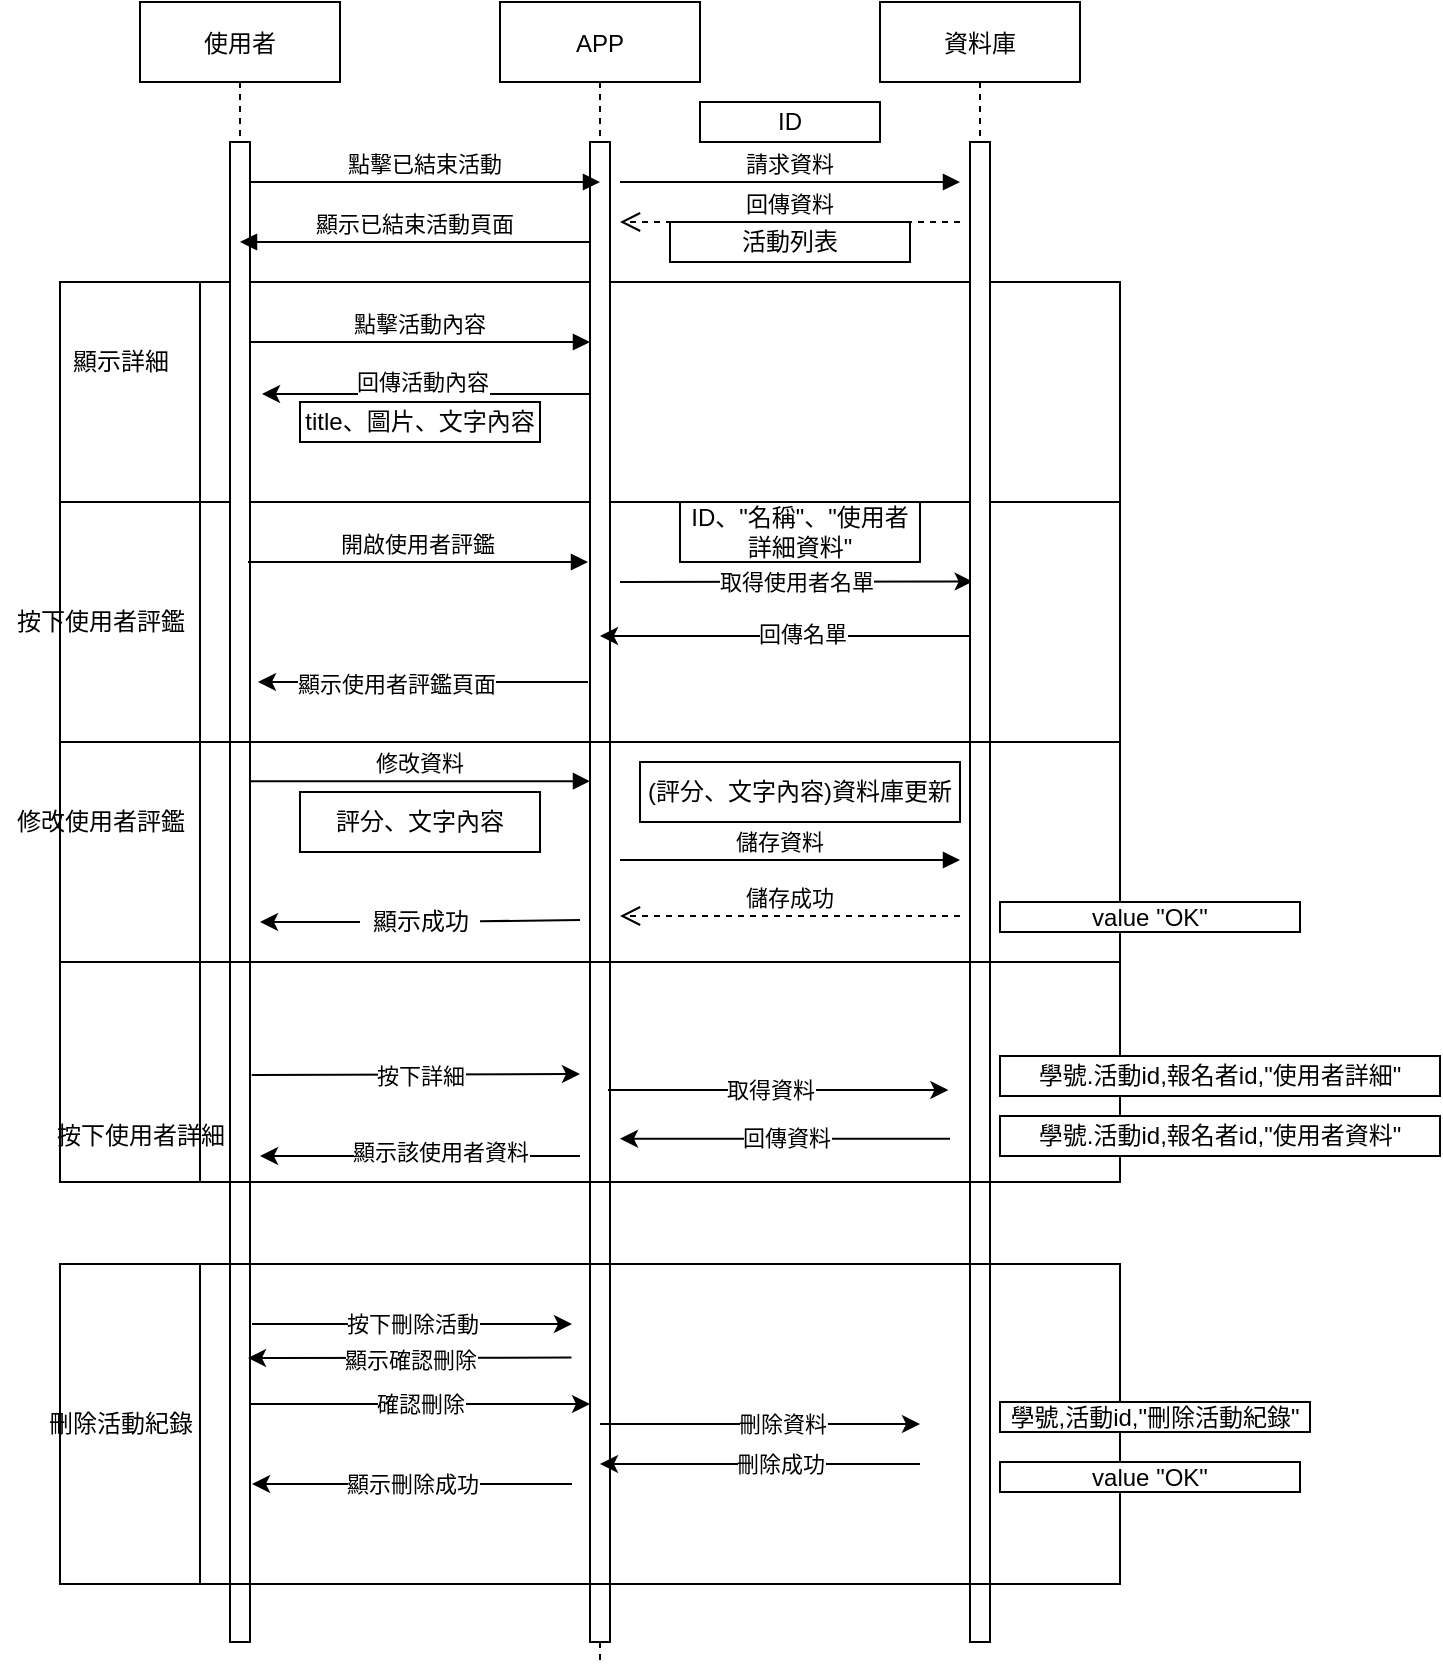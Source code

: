 <mxfile version="15.2.7" type="device"><diagram id="kgpKYQtTHZ0yAKxKKP6v" name="Page-1"><mxGraphModel dx="853" dy="493" grid="1" gridSize="10" guides="1" tooltips="1" connect="1" arrows="1" fold="1" page="1" pageScale="1" pageWidth="850" pageHeight="1100" math="0" shadow="0"><root><mxCell id="0"/><mxCell id="1" parent="0"/><mxCell id="3nuBFxr9cyL0pnOWT2aG-1" value="使用者" style="shape=umlLifeline;perimeter=lifelinePerimeter;container=1;collapsible=0;recursiveResize=0;rounded=0;shadow=0;strokeWidth=1;" parent="1" vertex="1"><mxGeometry x="120" y="80" width="100" height="820" as="geometry"/></mxCell><mxCell id="zYrWB_m_0hyd09ewHER0-5" value="" style="shape=internalStorage;whiteSpace=wrap;html=1;backgroundOutline=1;dx=70;dy=110;" parent="3nuBFxr9cyL0pnOWT2aG-1" vertex="1"><mxGeometry x="-40" y="140" width="530" height="230" as="geometry"/></mxCell><mxCell id="3nuBFxr9cyL0pnOWT2aG-2" value="" style="points=[];perimeter=orthogonalPerimeter;rounded=0;shadow=0;strokeWidth=1;" parent="3nuBFxr9cyL0pnOWT2aG-1" vertex="1"><mxGeometry x="45" y="70" width="10" height="750" as="geometry"/></mxCell><mxCell id="zYrWB_m_0hyd09ewHER0-6" value="點擊活動內容" style="verticalAlign=bottom;endArrow=block;entryX=0;entryY=0;shadow=0;strokeWidth=1;" parent="3nuBFxr9cyL0pnOWT2aG-1" edge="1"><mxGeometry relative="1" as="geometry"><mxPoint x="55" y="170.0" as="sourcePoint"/><mxPoint x="225" y="170.0" as="targetPoint"/></mxGeometry></mxCell><mxCell id="zYrWB_m_0hyd09ewHER0-7" value="" style="endArrow=classic;html=1;" parent="3nuBFxr9cyL0pnOWT2aG-1" edge="1"><mxGeometry width="50" height="50" relative="1" as="geometry"><mxPoint x="226" y="196" as="sourcePoint"/><mxPoint x="61" y="196" as="targetPoint"/></mxGeometry></mxCell><mxCell id="zYrWB_m_0hyd09ewHER0-8" value="回傳活動內容" style="edgeLabel;html=1;align=center;verticalAlign=middle;resizable=0;points=[];" parent="zYrWB_m_0hyd09ewHER0-7" vertex="1" connectable="0"><mxGeometry x="0.167" y="1" relative="1" as="geometry"><mxPoint x="11" y="-7" as="offset"/></mxGeometry></mxCell><mxCell id="zYrWB_m_0hyd09ewHER0-28" value="" style="endArrow=classic;html=1;" parent="3nuBFxr9cyL0pnOWT2aG-1" edge="1"><mxGeometry width="50" height="50" relative="1" as="geometry"><mxPoint x="224" y="340" as="sourcePoint"/><mxPoint x="59" y="340" as="targetPoint"/></mxGeometry></mxCell><mxCell id="zYrWB_m_0hyd09ewHER0-29" value="顯示使用者評鑑頁面" style="edgeLabel;html=1;align=center;verticalAlign=middle;resizable=0;points=[];" parent="zYrWB_m_0hyd09ewHER0-28" vertex="1" connectable="0"><mxGeometry x="0.167" y="1" relative="1" as="geometry"><mxPoint as="offset"/></mxGeometry></mxCell><mxCell id="sXfBiNkcq79MP4AAwx0y-1" value="" style="endArrow=classic;html=1;entryX=0.133;entryY=0.293;entryDx=0;entryDy=0;entryPerimeter=0;" parent="3nuBFxr9cyL0pnOWT2aG-1" target="zYrWB_m_0hyd09ewHER0-2" edge="1"><mxGeometry relative="1" as="geometry"><mxPoint x="240" y="290" as="sourcePoint"/><mxPoint x="400" y="290" as="targetPoint"/><Array as="points"/></mxGeometry></mxCell><mxCell id="sXfBiNkcq79MP4AAwx0y-2" value="取得使用者名單" style="edgeLabel;resizable=0;html=1;align=center;verticalAlign=middle;" parent="sXfBiNkcq79MP4AAwx0y-1" connectable="0" vertex="1"><mxGeometry relative="1" as="geometry"/></mxCell><mxCell id="B88hsLzBSqhSIVvXbeAU-3" value="title、圖片、文字內容" style="rounded=0;whiteSpace=wrap;html=1;" parent="3nuBFxr9cyL0pnOWT2aG-1" vertex="1"><mxGeometry x="80" y="200" width="120" height="20" as="geometry"/></mxCell><mxCell id="3nuBFxr9cyL0pnOWT2aG-5" value="APP" style="shape=umlLifeline;perimeter=lifelinePerimeter;container=1;collapsible=0;recursiveResize=0;rounded=0;shadow=0;strokeWidth=1;" parent="1" vertex="1"><mxGeometry x="300" y="80" width="100" height="830" as="geometry"/></mxCell><mxCell id="3nuBFxr9cyL0pnOWT2aG-6" value="" style="points=[];perimeter=orthogonalPerimeter;rounded=0;shadow=0;strokeWidth=1;" parent="3nuBFxr9cyL0pnOWT2aG-5" vertex="1"><mxGeometry x="45" y="70" width="10" height="750" as="geometry"/></mxCell><mxCell id="3nuBFxr9cyL0pnOWT2aG-8" value="點擊已結束活動" style="verticalAlign=bottom;endArrow=block;shadow=0;strokeWidth=1;" parent="1" source="3nuBFxr9cyL0pnOWT2aG-2" edge="1"><mxGeometry relative="1" as="geometry"><mxPoint x="275" y="160" as="sourcePoint"/><mxPoint x="350" y="170" as="targetPoint"/><Array as="points"><mxPoint x="340" y="170"/></Array></mxGeometry></mxCell><mxCell id="3nuBFxr9cyL0pnOWT2aG-9" value="顯示已結束活動頁面" style="verticalAlign=bottom;endArrow=block;shadow=0;strokeWidth=1;" parent="1" source="3nuBFxr9cyL0pnOWT2aG-6" edge="1"><mxGeometry relative="1" as="geometry"><mxPoint x="240" y="200" as="sourcePoint"/><mxPoint x="170" y="200" as="targetPoint"/></mxGeometry></mxCell><mxCell id="zYrWB_m_0hyd09ewHER0-1" value="資料庫" style="shape=umlLifeline;perimeter=lifelinePerimeter;container=1;collapsible=0;recursiveResize=0;rounded=0;shadow=0;strokeWidth=1;" parent="1" vertex="1"><mxGeometry x="490" y="80" width="100" height="820" as="geometry"/></mxCell><mxCell id="zYrWB_m_0hyd09ewHER0-2" value="" style="points=[];perimeter=orthogonalPerimeter;rounded=0;shadow=0;strokeWidth=1;" parent="zYrWB_m_0hyd09ewHER0-1" vertex="1"><mxGeometry x="45" y="70" width="10" height="750" as="geometry"/></mxCell><mxCell id="zYrWB_m_0hyd09ewHER0-3" value="請求資料" style="verticalAlign=bottom;endArrow=block;entryX=0;entryY=0;shadow=0;strokeWidth=1;" parent="1" edge="1"><mxGeometry relative="1" as="geometry"><mxPoint x="360" y="170.0" as="sourcePoint"/><mxPoint x="530" y="170.0" as="targetPoint"/></mxGeometry></mxCell><mxCell id="zYrWB_m_0hyd09ewHER0-4" value="回傳資料" style="verticalAlign=bottom;endArrow=open;dashed=1;endSize=8;exitX=0;exitY=0.95;shadow=0;strokeWidth=1;" parent="1" edge="1"><mxGeometry relative="1" as="geometry"><mxPoint x="360" y="190.0" as="targetPoint"/><mxPoint x="530" y="190.0" as="sourcePoint"/></mxGeometry></mxCell><mxCell id="zYrWB_m_0hyd09ewHER0-9" value="顯示詳細" style="text;html=1;resizable=0;autosize=1;align=center;verticalAlign=middle;points=[];fillColor=none;strokeColor=none;rounded=0;" parent="1" vertex="1"><mxGeometry x="80" y="250" width="60" height="20" as="geometry"/></mxCell><mxCell id="zYrWB_m_0hyd09ewHER0-10" value="按下使用者評鑑" style="text;html=1;resizable=0;autosize=1;align=center;verticalAlign=middle;points=[];fillColor=none;strokeColor=none;rounded=0;" parent="1" vertex="1"><mxGeometry x="50" y="380" width="100" height="20" as="geometry"/></mxCell><mxCell id="zYrWB_m_0hyd09ewHER0-13" value="" style="swimlane;horizontal=0;startSize=70;" parent="1" vertex="1"><mxGeometry x="80" y="711" width="530" height="160" as="geometry"/></mxCell><mxCell id="zYrWB_m_0hyd09ewHER0-14" value="刪除活動紀錄" style="text;html=1;resizable=0;autosize=1;align=center;verticalAlign=middle;points=[];fillColor=none;strokeColor=none;rounded=0;" parent="zYrWB_m_0hyd09ewHER0-13" vertex="1"><mxGeometry x="-15" y="70" width="90" height="20" as="geometry"/></mxCell><mxCell id="zYrWB_m_0hyd09ewHER0-15" value="" style="endArrow=classic;html=1;" parent="1" edge="1"><mxGeometry width="50" height="50" relative="1" as="geometry"><mxPoint x="176" y="741" as="sourcePoint"/><mxPoint x="336" y="741" as="targetPoint"/></mxGeometry></mxCell><mxCell id="zYrWB_m_0hyd09ewHER0-16" value="按下刪除活動" style="edgeLabel;html=1;align=center;verticalAlign=middle;resizable=0;points=[];" parent="zYrWB_m_0hyd09ewHER0-15" vertex="1" connectable="0"><mxGeometry x="0.215" y="2" relative="1" as="geometry"><mxPoint x="-17" y="2" as="offset"/></mxGeometry></mxCell><mxCell id="zYrWB_m_0hyd09ewHER0-17" value="" style="endArrow=classic;html=1;" parent="1" edge="1"><mxGeometry width="50" height="50" relative="1" as="geometry"><mxPoint x="350" y="791" as="sourcePoint"/><mxPoint x="510" y="791" as="targetPoint"/></mxGeometry></mxCell><mxCell id="zYrWB_m_0hyd09ewHER0-18" value="刪除資料" style="edgeLabel;html=1;align=center;verticalAlign=middle;resizable=0;points=[];" parent="zYrWB_m_0hyd09ewHER0-17" vertex="1" connectable="0"><mxGeometry x="0.404" y="1" relative="1" as="geometry"><mxPoint x="-22" y="1" as="offset"/></mxGeometry></mxCell><mxCell id="zYrWB_m_0hyd09ewHER0-19" value="" style="endArrow=classic;html=1;exitX=-0.328;exitY=0.564;exitDx=0;exitDy=0;exitPerimeter=0;" parent="1" edge="1"><mxGeometry width="50" height="50" relative="1" as="geometry"><mxPoint x="335.72" y="757.8" as="sourcePoint"/><mxPoint x="174" y="758" as="targetPoint"/></mxGeometry></mxCell><mxCell id="zYrWB_m_0hyd09ewHER0-20" value="顯示確認刪除" style="edgeLabel;html=1;align=center;verticalAlign=middle;resizable=0;points=[];" parent="zYrWB_m_0hyd09ewHER0-19" vertex="1" connectable="0"><mxGeometry x="-0.295" y="1" relative="1" as="geometry"><mxPoint x="-24" as="offset"/></mxGeometry></mxCell><mxCell id="zYrWB_m_0hyd09ewHER0-21" value="確認刪除" style="endArrow=classic;html=1;" parent="1" edge="1"><mxGeometry width="50" height="50" relative="1" as="geometry"><mxPoint x="175" y="781" as="sourcePoint"/><mxPoint x="345" y="781" as="targetPoint"/></mxGeometry></mxCell><mxCell id="zYrWB_m_0hyd09ewHER0-22" value="" style="endArrow=classic;html=1;" parent="1" edge="1"><mxGeometry width="50" height="50" relative="1" as="geometry"><mxPoint x="510" y="811" as="sourcePoint"/><mxPoint x="350" y="811" as="targetPoint"/></mxGeometry></mxCell><mxCell id="zYrWB_m_0hyd09ewHER0-23" value="刪除成功" style="edgeLabel;html=1;align=center;verticalAlign=middle;resizable=0;points=[];" parent="zYrWB_m_0hyd09ewHER0-22" vertex="1" connectable="0"><mxGeometry x="-0.378" y="2" relative="1" as="geometry"><mxPoint x="-20" y="-2" as="offset"/></mxGeometry></mxCell><mxCell id="zYrWB_m_0hyd09ewHER0-24" value="" style="endArrow=classic;html=1;" parent="1" edge="1"><mxGeometry width="50" height="50" relative="1" as="geometry"><mxPoint x="336" y="821" as="sourcePoint"/><mxPoint x="176" y="821" as="targetPoint"/></mxGeometry></mxCell><mxCell id="zYrWB_m_0hyd09ewHER0-25" value="顯示刪除成功" style="edgeLabel;html=1;align=center;verticalAlign=middle;resizable=0;points=[];" parent="zYrWB_m_0hyd09ewHER0-24" vertex="1" connectable="0"><mxGeometry x="-0.327" relative="1" as="geometry"><mxPoint x="-26" as="offset"/></mxGeometry></mxCell><mxCell id="zYrWB_m_0hyd09ewHER0-26" value="開啟使用者評鑑" style="verticalAlign=bottom;endArrow=block;entryX=0;entryY=0;shadow=0;strokeWidth=1;" parent="1" edge="1"><mxGeometry relative="1" as="geometry"><mxPoint x="174" y="360.0" as="sourcePoint"/><mxPoint x="344" y="360.0" as="targetPoint"/></mxGeometry></mxCell><mxCell id="zYrWB_m_0hyd09ewHER0-32" value="" style="swimlane;horizontal=0;startSize=70;" parent="1" vertex="1"><mxGeometry x="80" y="450" width="530" height="110" as="geometry"/></mxCell><mxCell id="zYrWB_m_0hyd09ewHER0-33" value="修改使用者評鑑" style="text;html=1;resizable=0;autosize=1;align=center;verticalAlign=middle;points=[];fillColor=none;strokeColor=none;rounded=0;" parent="zYrWB_m_0hyd09ewHER0-32" vertex="1"><mxGeometry x="-30" y="30" width="100" height="20" as="geometry"/></mxCell><mxCell id="zYrWB_m_0hyd09ewHER0-34" value="修改資料" style="verticalAlign=bottom;endArrow=block;entryX=0;entryY=0;shadow=0;strokeWidth=1;" parent="zYrWB_m_0hyd09ewHER0-32" edge="1"><mxGeometry relative="1" as="geometry"><mxPoint x="95" y="19.58" as="sourcePoint"/><mxPoint x="265" y="19.58" as="targetPoint"/></mxGeometry></mxCell><mxCell id="zYrWB_m_0hyd09ewHER0-35" value="儲存資料" style="verticalAlign=bottom;endArrow=block;entryX=0;entryY=0;shadow=0;strokeWidth=1;" parent="zYrWB_m_0hyd09ewHER0-32" edge="1"><mxGeometry x="-0.059" relative="1" as="geometry"><mxPoint x="280" y="59.0" as="sourcePoint"/><mxPoint x="450" y="59.0" as="targetPoint"/><mxPoint as="offset"/></mxGeometry></mxCell><mxCell id="zYrWB_m_0hyd09ewHER0-37" value="儲存成功" style="verticalAlign=bottom;endArrow=open;dashed=1;endSize=8;exitX=0;exitY=0.95;shadow=0;strokeWidth=1;" parent="zYrWB_m_0hyd09ewHER0-32" edge="1"><mxGeometry relative="1" as="geometry"><mxPoint x="280" y="87.0" as="targetPoint"/><mxPoint x="450" y="87.0" as="sourcePoint"/></mxGeometry></mxCell><mxCell id="IUPyzRG2xFUE8UGp-gKU-6" value="&lt;span style=&quot;font-family: &amp;#34;helvetica&amp;#34;&quot;&gt;評分、文字內容&lt;/span&gt;" style="rounded=0;whiteSpace=wrap;html=1;" vertex="1" parent="zYrWB_m_0hyd09ewHER0-32"><mxGeometry x="120" y="25" width="120" height="30" as="geometry"/></mxCell><mxCell id="IUPyzRG2xFUE8UGp-gKU-7" value="&lt;span style=&quot;font-family: &amp;#34;helvetica&amp;#34;&quot;&gt;(評分、文字內容)資料庫更新&lt;/span&gt;" style="rounded=0;whiteSpace=wrap;html=1;" vertex="1" parent="zYrWB_m_0hyd09ewHER0-32"><mxGeometry x="290" y="10" width="160" height="30" as="geometry"/></mxCell><mxCell id="zYrWB_m_0hyd09ewHER0-41" value="顯示成功" style="text;html=1;align=center;verticalAlign=middle;resizable=0;points=[];autosize=1;strokeColor=none;fillColor=none;rotation=0;" parent="zYrWB_m_0hyd09ewHER0-32" vertex="1"><mxGeometry x="150" y="80" width="60" height="20" as="geometry"/></mxCell><mxCell id="zYrWB_m_0hyd09ewHER0-38" value="" style="endArrow=classic;html=1;startArrow=none;" parent="1" edge="1" source="zYrWB_m_0hyd09ewHER0-41"><mxGeometry width="50" height="50" relative="1" as="geometry"><mxPoint x="345" y="552.0" as="sourcePoint"/><mxPoint x="180" y="540" as="targetPoint"/></mxGeometry></mxCell><mxCell id="zYrWB_m_0hyd09ewHER0-42" value="" style="swimlane;horizontal=0;startSize=70;" parent="1" vertex="1"><mxGeometry x="80" y="560" width="530" height="110" as="geometry"/></mxCell><mxCell id="zYrWB_m_0hyd09ewHER0-44" value="按下使用者詳細" style="text;html=1;resizable=0;autosize=1;align=center;verticalAlign=middle;points=[];fillColor=none;strokeColor=none;rounded=0;" parent="1" vertex="1"><mxGeometry x="70" y="637" width="100" height="20" as="geometry"/></mxCell><mxCell id="zYrWB_m_0hyd09ewHER0-45" value="" style="endArrow=classic;html=1;exitX=1.086;exitY=0.347;exitDx=0;exitDy=0;exitPerimeter=0;" parent="1" edge="1"><mxGeometry width="50" height="50" relative="1" as="geometry"><mxPoint x="175.86" y="616.45" as="sourcePoint"/><mxPoint x="340" y="616" as="targetPoint"/></mxGeometry></mxCell><mxCell id="zYrWB_m_0hyd09ewHER0-46" value="按下詳細" style="edgeLabel;html=1;align=center;verticalAlign=middle;resizable=0;points=[];" parent="zYrWB_m_0hyd09ewHER0-45" vertex="1" connectable="0"><mxGeometry x="0.366" relative="1" as="geometry"><mxPoint x="-28" y="1" as="offset"/></mxGeometry></mxCell><mxCell id="zYrWB_m_0hyd09ewHER0-48" value="" style="endArrow=classic;html=1;" parent="1" edge="1"><mxGeometry width="50" height="50" relative="1" as="geometry"><mxPoint x="354.0" y="624" as="sourcePoint"/><mxPoint x="524.19" y="624" as="targetPoint"/></mxGeometry></mxCell><mxCell id="zYrWB_m_0hyd09ewHER0-49" value="取得資料" style="edgeLabel;html=1;align=center;verticalAlign=middle;resizable=0;points=[];" parent="zYrWB_m_0hyd09ewHER0-48" vertex="1" connectable="0"><mxGeometry x="0.523" y="-1" relative="1" as="geometry"><mxPoint x="-49" y="-1" as="offset"/></mxGeometry></mxCell><mxCell id="zYrWB_m_0hyd09ewHER0-50" value="" style="endArrow=classic;html=1;entryX=0.501;entryY=0.346;entryDx=0;entryDy=0;entryPerimeter=0;" parent="1" edge="1"><mxGeometry width="50" height="50" relative="1" as="geometry"><mxPoint x="525" y="648.32" as="sourcePoint"/><mxPoint x="360.0" y="648.32" as="targetPoint"/></mxGeometry></mxCell><mxCell id="zYrWB_m_0hyd09ewHER0-51" value="回傳資料" style="edgeLabel;html=1;align=center;verticalAlign=middle;resizable=0;points=[];" parent="zYrWB_m_0hyd09ewHER0-50" vertex="1" connectable="0"><mxGeometry x="-0.21" relative="1" as="geometry"><mxPoint x="-17" y="-1" as="offset"/></mxGeometry></mxCell><mxCell id="zYrWB_m_0hyd09ewHER0-52" value="" style="endArrow=classic;html=1;" parent="1" edge="1"><mxGeometry width="50" height="50" relative="1" as="geometry"><mxPoint x="340" y="657" as="sourcePoint"/><mxPoint x="180" y="657" as="targetPoint"/><Array as="points"><mxPoint x="340" y="657"/></Array></mxGeometry></mxCell><mxCell id="zYrWB_m_0hyd09ewHER0-53" value="顯示該使用者資料" style="edgeLabel;html=1;align=center;verticalAlign=middle;resizable=0;points=[];" parent="zYrWB_m_0hyd09ewHER0-52" vertex="1" connectable="0"><mxGeometry x="-0.307" y="-2" relative="1" as="geometry"><mxPoint x="-15" as="offset"/></mxGeometry></mxCell><mxCell id="sXfBiNkcq79MP4AAwx0y-5" value="" style="endArrow=classic;html=1;" parent="1" edge="1"><mxGeometry width="50" height="50" relative="1" as="geometry"><mxPoint x="535" y="397" as="sourcePoint"/><mxPoint x="350" y="397" as="targetPoint"/></mxGeometry></mxCell><mxCell id="sXfBiNkcq79MP4AAwx0y-6" value="回傳名單" style="edgeLabel;html=1;align=center;verticalAlign=middle;resizable=0;points=[];" parent="sXfBiNkcq79MP4AAwx0y-5" vertex="1" connectable="0"><mxGeometry x="-0.084" y="-1" relative="1" as="geometry"><mxPoint as="offset"/></mxGeometry></mxCell><mxCell id="B88hsLzBSqhSIVvXbeAU-1" value="ID" style="rounded=0;whiteSpace=wrap;html=1;" parent="1" vertex="1"><mxGeometry x="400" y="130" width="90" height="20" as="geometry"/></mxCell><mxCell id="B88hsLzBSqhSIVvXbeAU-2" value="活動列表" style="rounded=0;whiteSpace=wrap;html=1;" parent="1" vertex="1"><mxGeometry x="385" y="190" width="120" height="20" as="geometry"/></mxCell><mxCell id="IUPyzRG2xFUE8UGp-gKU-1" value="" style="endArrow=none;html=1;" edge="1" parent="1" target="zYrWB_m_0hyd09ewHER0-41"><mxGeometry width="50" height="50" relative="1" as="geometry"><mxPoint x="340" y="539" as="sourcePoint"/><mxPoint x="180" y="552" as="targetPoint"/></mxGeometry></mxCell><mxCell id="IUPyzRG2xFUE8UGp-gKU-10" value="學號.活動id,報名者id,&quot;使用者詳細&quot;" style="rounded=0;whiteSpace=wrap;html=1;" vertex="1" parent="1"><mxGeometry x="550" y="607" width="220" height="20" as="geometry"/></mxCell><mxCell id="IUPyzRG2xFUE8UGp-gKU-11" value="學號.活動id,報名者id,&quot;使用者資料&quot;" style="rounded=0;whiteSpace=wrap;html=1;" vertex="1" parent="1"><mxGeometry x="550" y="637" width="220" height="20" as="geometry"/></mxCell><mxCell id="IUPyzRG2xFUE8UGp-gKU-12" value="學號,活動id,&quot;刪除活動紀錄&quot;" style="rounded=0;whiteSpace=wrap;html=1;" vertex="1" parent="1"><mxGeometry x="550" y="780" width="155" height="15" as="geometry"/></mxCell><mxCell id="IUPyzRG2xFUE8UGp-gKU-15" value="value &quot;OK&quot;" style="rounded=0;whiteSpace=wrap;html=1;" vertex="1" parent="1"><mxGeometry x="550" y="810" width="150" height="15" as="geometry"/></mxCell><mxCell id="IUPyzRG2xFUE8UGp-gKU-16" value="value &quot;OK&quot;" style="rounded=0;whiteSpace=wrap;html=1;" vertex="1" parent="1"><mxGeometry x="550" y="530" width="150" height="15" as="geometry"/></mxCell><mxCell id="B88hsLzBSqhSIVvXbeAU-5" value="ID、&quot;名稱&quot;、&quot;使用者詳細資料&quot;" style="rounded=0;whiteSpace=wrap;html=1;" parent="1" vertex="1"><mxGeometry x="390" y="330" width="120" height="30" as="geometry"/></mxCell></root></mxGraphModel></diagram></mxfile>